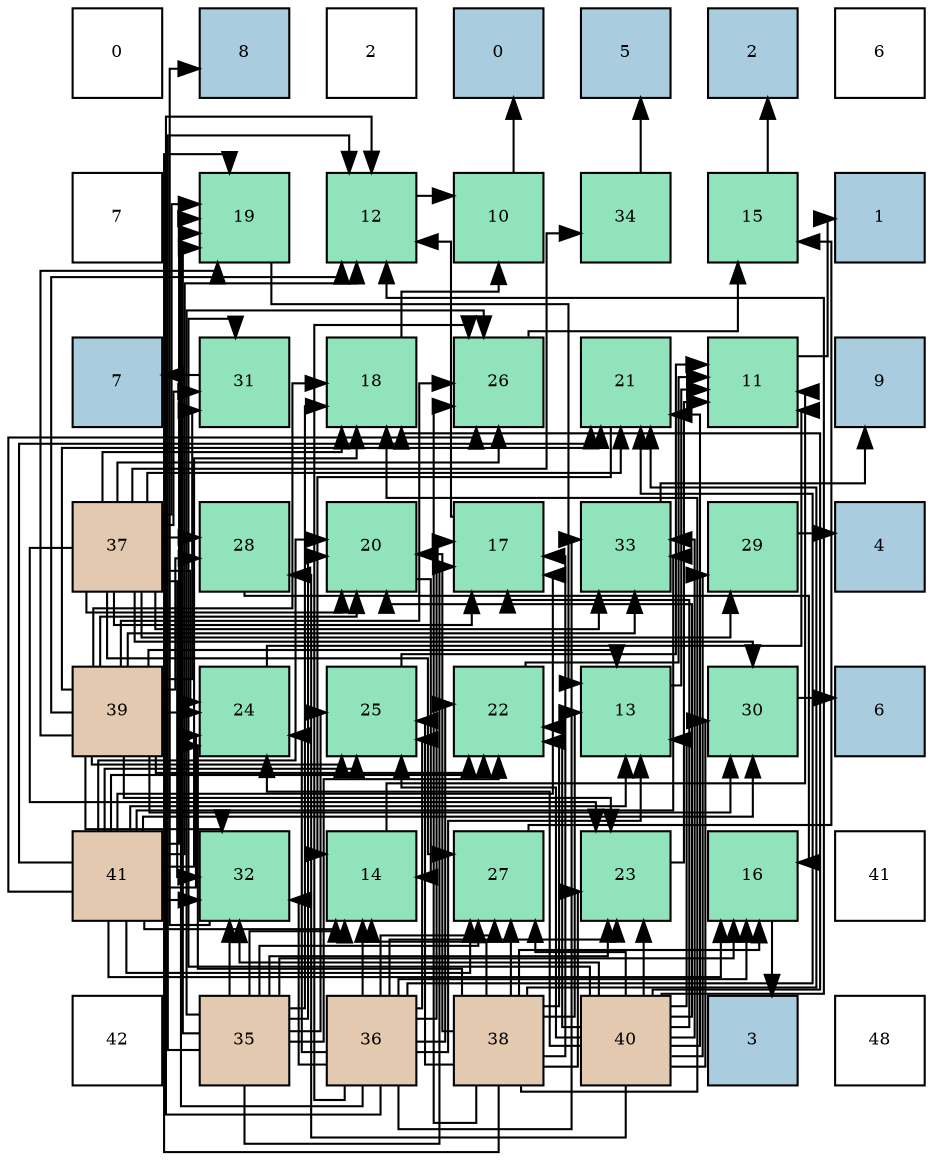 digraph layout{
 rankdir=TB;
 splines=ortho;
 node [style=filled shape=square fixedsize=true width=0.6];
0[label="0", fontsize=8, fillcolor="#ffffff"];
1[label="8", fontsize=8, fillcolor="#a9ccde"];
2[label="2", fontsize=8, fillcolor="#ffffff"];
3[label="0", fontsize=8, fillcolor="#a9ccde"];
4[label="5", fontsize=8, fillcolor="#a9ccde"];
5[label="2", fontsize=8, fillcolor="#a9ccde"];
6[label="6", fontsize=8, fillcolor="#ffffff"];
7[label="7", fontsize=8, fillcolor="#ffffff"];
8[label="19", fontsize=8, fillcolor="#91e3bb"];
9[label="12", fontsize=8, fillcolor="#91e3bb"];
10[label="10", fontsize=8, fillcolor="#91e3bb"];
11[label="34", fontsize=8, fillcolor="#91e3bb"];
12[label="15", fontsize=8, fillcolor="#91e3bb"];
13[label="1", fontsize=8, fillcolor="#a9ccde"];
14[label="7", fontsize=8, fillcolor="#a9ccde"];
15[label="31", fontsize=8, fillcolor="#91e3bb"];
16[label="18", fontsize=8, fillcolor="#91e3bb"];
17[label="26", fontsize=8, fillcolor="#91e3bb"];
18[label="21", fontsize=8, fillcolor="#91e3bb"];
19[label="11", fontsize=8, fillcolor="#91e3bb"];
20[label="9", fontsize=8, fillcolor="#a9ccde"];
21[label="37", fontsize=8, fillcolor="#e3c9af"];
22[label="28", fontsize=8, fillcolor="#91e3bb"];
23[label="20", fontsize=8, fillcolor="#91e3bb"];
24[label="17", fontsize=8, fillcolor="#91e3bb"];
25[label="33", fontsize=8, fillcolor="#91e3bb"];
26[label="29", fontsize=8, fillcolor="#91e3bb"];
27[label="4", fontsize=8, fillcolor="#a9ccde"];
28[label="39", fontsize=8, fillcolor="#e3c9af"];
29[label="24", fontsize=8, fillcolor="#91e3bb"];
30[label="25", fontsize=8, fillcolor="#91e3bb"];
31[label="22", fontsize=8, fillcolor="#91e3bb"];
32[label="13", fontsize=8, fillcolor="#91e3bb"];
33[label="30", fontsize=8, fillcolor="#91e3bb"];
34[label="6", fontsize=8, fillcolor="#a9ccde"];
35[label="41", fontsize=8, fillcolor="#e3c9af"];
36[label="32", fontsize=8, fillcolor="#91e3bb"];
37[label="14", fontsize=8, fillcolor="#91e3bb"];
38[label="27", fontsize=8, fillcolor="#91e3bb"];
39[label="23", fontsize=8, fillcolor="#91e3bb"];
40[label="16", fontsize=8, fillcolor="#91e3bb"];
41[label="41", fontsize=8, fillcolor="#ffffff"];
42[label="42", fontsize=8, fillcolor="#ffffff"];
43[label="35", fontsize=8, fillcolor="#e3c9af"];
44[label="36", fontsize=8, fillcolor="#e3c9af"];
45[label="38", fontsize=8, fillcolor="#e3c9af"];
46[label="40", fontsize=8, fillcolor="#e3c9af"];
47[label="3", fontsize=8, fillcolor="#a9ccde"];
48[label="48", fontsize=8, fillcolor="#ffffff"];
edge [constraint=false, style=vis];10 -> 3;
19 -> 13;
9 -> 10;
32 -> 19;
37 -> 19;
12 -> 5;
40 -> 47;
24 -> 9;
16 -> 10;
8 -> 32;
23 -> 37;
18 -> 37;
31 -> 19;
39 -> 19;
29 -> 19;
30 -> 19;
17 -> 12;
38 -> 12;
22 -> 40;
26 -> 27;
33 -> 34;
15 -> 14;
36 -> 1;
25 -> 20;
11 -> 4;
43 -> 9;
43 -> 37;
43 -> 40;
43 -> 24;
43 -> 16;
43 -> 8;
43 -> 23;
43 -> 31;
43 -> 39;
43 -> 30;
43 -> 17;
43 -> 38;
43 -> 36;
44 -> 9;
44 -> 32;
44 -> 37;
44 -> 40;
44 -> 24;
44 -> 8;
44 -> 18;
44 -> 31;
44 -> 39;
44 -> 29;
44 -> 30;
44 -> 17;
44 -> 38;
44 -> 36;
44 -> 25;
21 -> 24;
21 -> 16;
21 -> 8;
21 -> 23;
21 -> 18;
21 -> 39;
21 -> 29;
21 -> 17;
21 -> 38;
21 -> 22;
21 -> 26;
21 -> 33;
21 -> 15;
21 -> 36;
21 -> 25;
21 -> 11;
45 -> 32;
45 -> 37;
45 -> 40;
45 -> 24;
45 -> 16;
45 -> 8;
45 -> 23;
45 -> 18;
45 -> 31;
45 -> 39;
45 -> 29;
45 -> 30;
45 -> 17;
45 -> 38;
28 -> 9;
28 -> 32;
28 -> 16;
28 -> 8;
28 -> 23;
28 -> 18;
28 -> 31;
28 -> 39;
28 -> 29;
28 -> 30;
28 -> 17;
28 -> 22;
28 -> 33;
28 -> 15;
28 -> 36;
28 -> 25;
46 -> 9;
46 -> 32;
46 -> 24;
46 -> 16;
46 -> 23;
46 -> 18;
46 -> 31;
46 -> 39;
46 -> 29;
46 -> 30;
46 -> 38;
46 -> 22;
46 -> 26;
46 -> 33;
46 -> 15;
46 -> 36;
46 -> 25;
35 -> 9;
35 -> 32;
35 -> 37;
35 -> 40;
35 -> 24;
35 -> 16;
35 -> 8;
35 -> 23;
35 -> 18;
35 -> 31;
35 -> 29;
35 -> 30;
35 -> 17;
35 -> 38;
35 -> 33;
35 -> 36;
35 -> 25;
edge [constraint=true, style=invis];
0 -> 7 -> 14 -> 21 -> 28 -> 35 -> 42;
1 -> 8 -> 15 -> 22 -> 29 -> 36 -> 43;
2 -> 9 -> 16 -> 23 -> 30 -> 37 -> 44;
3 -> 10 -> 17 -> 24 -> 31 -> 38 -> 45;
4 -> 11 -> 18 -> 25 -> 32 -> 39 -> 46;
5 -> 12 -> 19 -> 26 -> 33 -> 40 -> 47;
6 -> 13 -> 20 -> 27 -> 34 -> 41 -> 48;
rank = same {0 -> 1 -> 2 -> 3 -> 4 -> 5 -> 6};
rank = same {7 -> 8 -> 9 -> 10 -> 11 -> 12 -> 13};
rank = same {14 -> 15 -> 16 -> 17 -> 18 -> 19 -> 20};
rank = same {21 -> 22 -> 23 -> 24 -> 25 -> 26 -> 27};
rank = same {28 -> 29 -> 30 -> 31 -> 32 -> 33 -> 34};
rank = same {35 -> 36 -> 37 -> 38 -> 39 -> 40 -> 41};
rank = same {42 -> 43 -> 44 -> 45 -> 46 -> 47 -> 48};
}